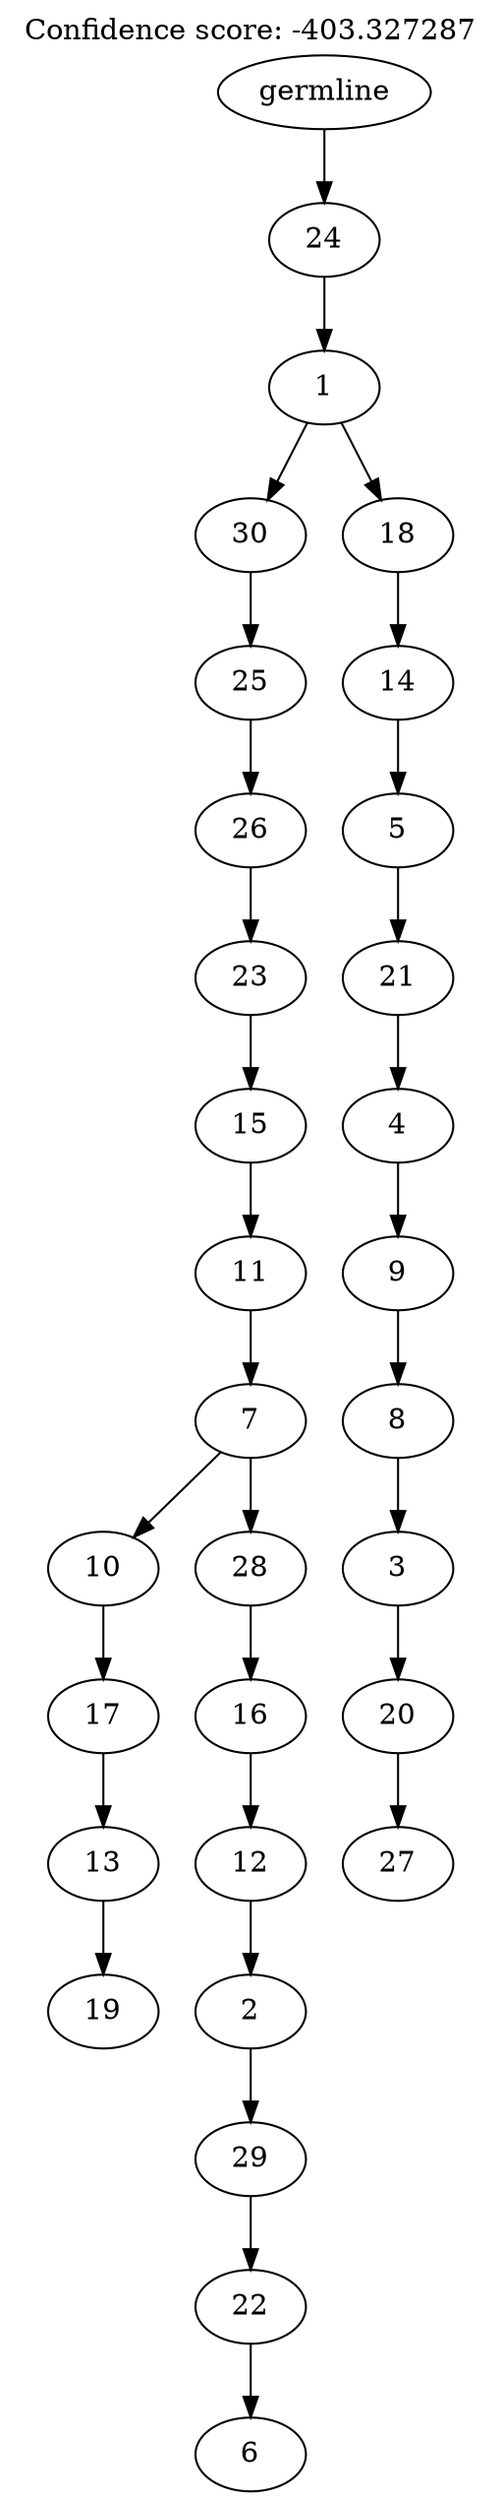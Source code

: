 digraph g {
	"29" -> "30";
	"30" [label="19"];
	"28" -> "29";
	"29" [label="13"];
	"27" -> "28";
	"28" [label="17"];
	"25" -> "26";
	"26" [label="6"];
	"24" -> "25";
	"25" [label="22"];
	"23" -> "24";
	"24" [label="29"];
	"22" -> "23";
	"23" [label="2"];
	"21" -> "22";
	"22" [label="12"];
	"20" -> "21";
	"21" [label="16"];
	"19" -> "20";
	"20" [label="28"];
	"19" -> "27";
	"27" [label="10"];
	"18" -> "19";
	"19" [label="7"];
	"17" -> "18";
	"18" [label="11"];
	"16" -> "17";
	"17" [label="15"];
	"15" -> "16";
	"16" [label="23"];
	"14" -> "15";
	"15" [label="26"];
	"13" -> "14";
	"14" [label="25"];
	"11" -> "12";
	"12" [label="27"];
	"10" -> "11";
	"11" [label="20"];
	"9" -> "10";
	"10" [label="3"];
	"8" -> "9";
	"9" [label="8"];
	"7" -> "8";
	"8" [label="9"];
	"6" -> "7";
	"7" [label="4"];
	"5" -> "6";
	"6" [label="21"];
	"4" -> "5";
	"5" [label="5"];
	"3" -> "4";
	"4" [label="14"];
	"2" -> "3";
	"3" [label="18"];
	"2" -> "13";
	"13" [label="30"];
	"1" -> "2";
	"2" [label="1"];
	"0" -> "1";
	"1" [label="24"];
	"0" [label="germline"];
	labelloc="t";
	label="Confidence score: -403.327287";
}
